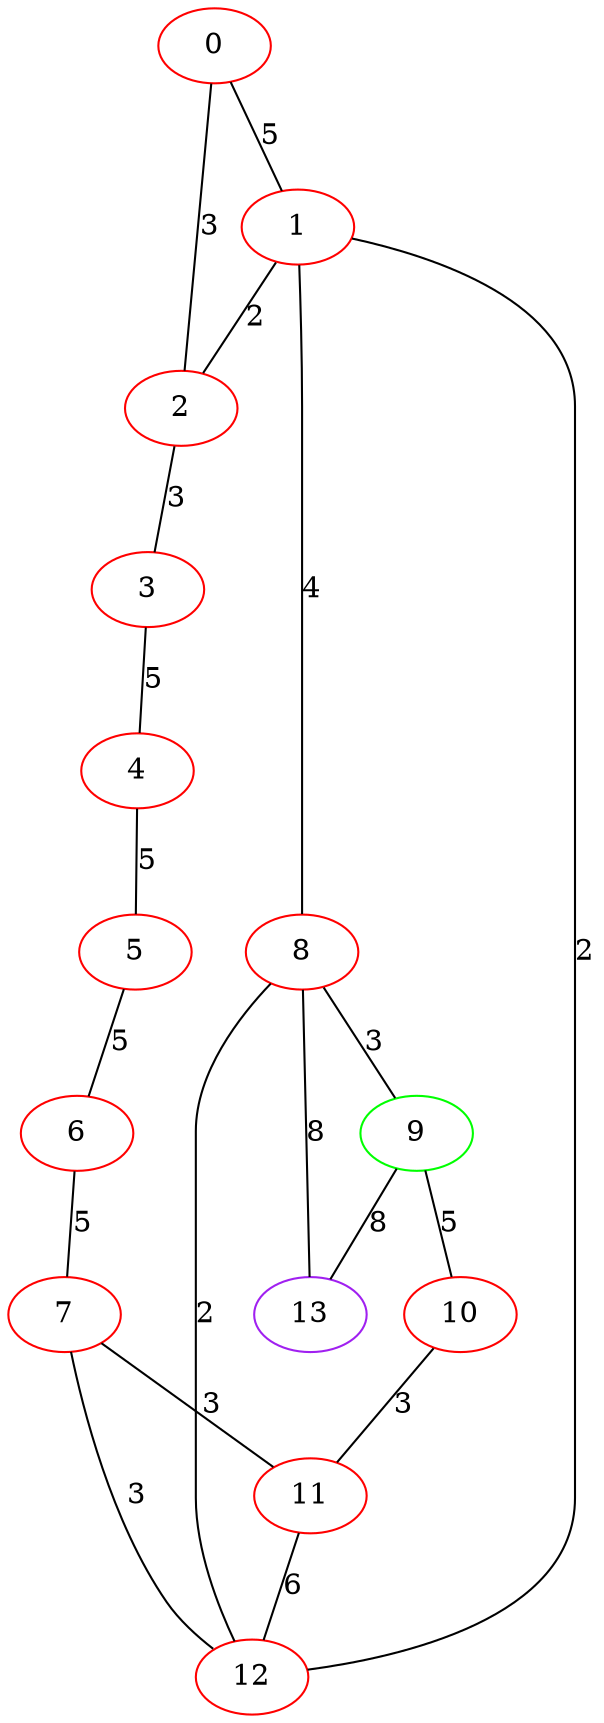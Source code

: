 graph "" {
0 [color=red, weight=1];
1 [color=red, weight=1];
2 [color=red, weight=1];
3 [color=red, weight=1];
4 [color=red, weight=1];
5 [color=red, weight=1];
6 [color=red, weight=1];
7 [color=red, weight=1];
8 [color=red, weight=1];
9 [color=green, weight=2];
10 [color=red, weight=1];
11 [color=red, weight=1];
12 [color=red, weight=1];
13 [color=purple, weight=4];
0 -- 1  [key=0, label=5];
0 -- 2  [key=0, label=3];
1 -- 8  [key=0, label=4];
1 -- 2  [key=0, label=2];
1 -- 12  [key=0, label=2];
2 -- 3  [key=0, label=3];
3 -- 4  [key=0, label=5];
4 -- 5  [key=0, label=5];
5 -- 6  [key=0, label=5];
6 -- 7  [key=0, label=5];
7 -- 11  [key=0, label=3];
7 -- 12  [key=0, label=3];
8 -- 9  [key=0, label=3];
8 -- 12  [key=0, label=2];
8 -- 13  [key=0, label=8];
9 -- 10  [key=0, label=5];
9 -- 13  [key=0, label=8];
10 -- 11  [key=0, label=3];
11 -- 12  [key=0, label=6];
}
